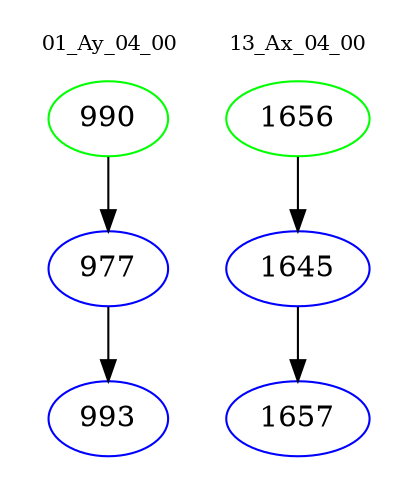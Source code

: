digraph{
subgraph cluster_0 {
color = white
label = "01_Ay_04_00";
fontsize=10;
T0_990 [label="990", color="green"]
T0_990 -> T0_977 [color="black"]
T0_977 [label="977", color="blue"]
T0_977 -> T0_993 [color="black"]
T0_993 [label="993", color="blue"]
}
subgraph cluster_1 {
color = white
label = "13_Ax_04_00";
fontsize=10;
T1_1656 [label="1656", color="green"]
T1_1656 -> T1_1645 [color="black"]
T1_1645 [label="1645", color="blue"]
T1_1645 -> T1_1657 [color="black"]
T1_1657 [label="1657", color="blue"]
}
}

